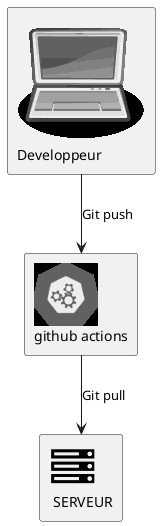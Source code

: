 @startuml DevStack

!include <logos/docker>
!include <logos/github>
!include <osa/laptop/laptop>
!include <tupadr3/common>
!include <tupadr3/font-awesome/server>
!include <tupadr3/devicons/postgresql>
!include <kubernetes/k8s-sprites-unlabeled-25pct>


FA_SERVER(server, SERVEUR)
' DEV_POSTGRESQL(db4,Postgresql,database)

' rectangle "<$docker> service" as docker
rectangle "<$master>\ngithub actions" as github
rectangle "<$laptop>\nDeveloppeur" as dev


dev --> github : Git push
github --> server : Git pull


@enduml